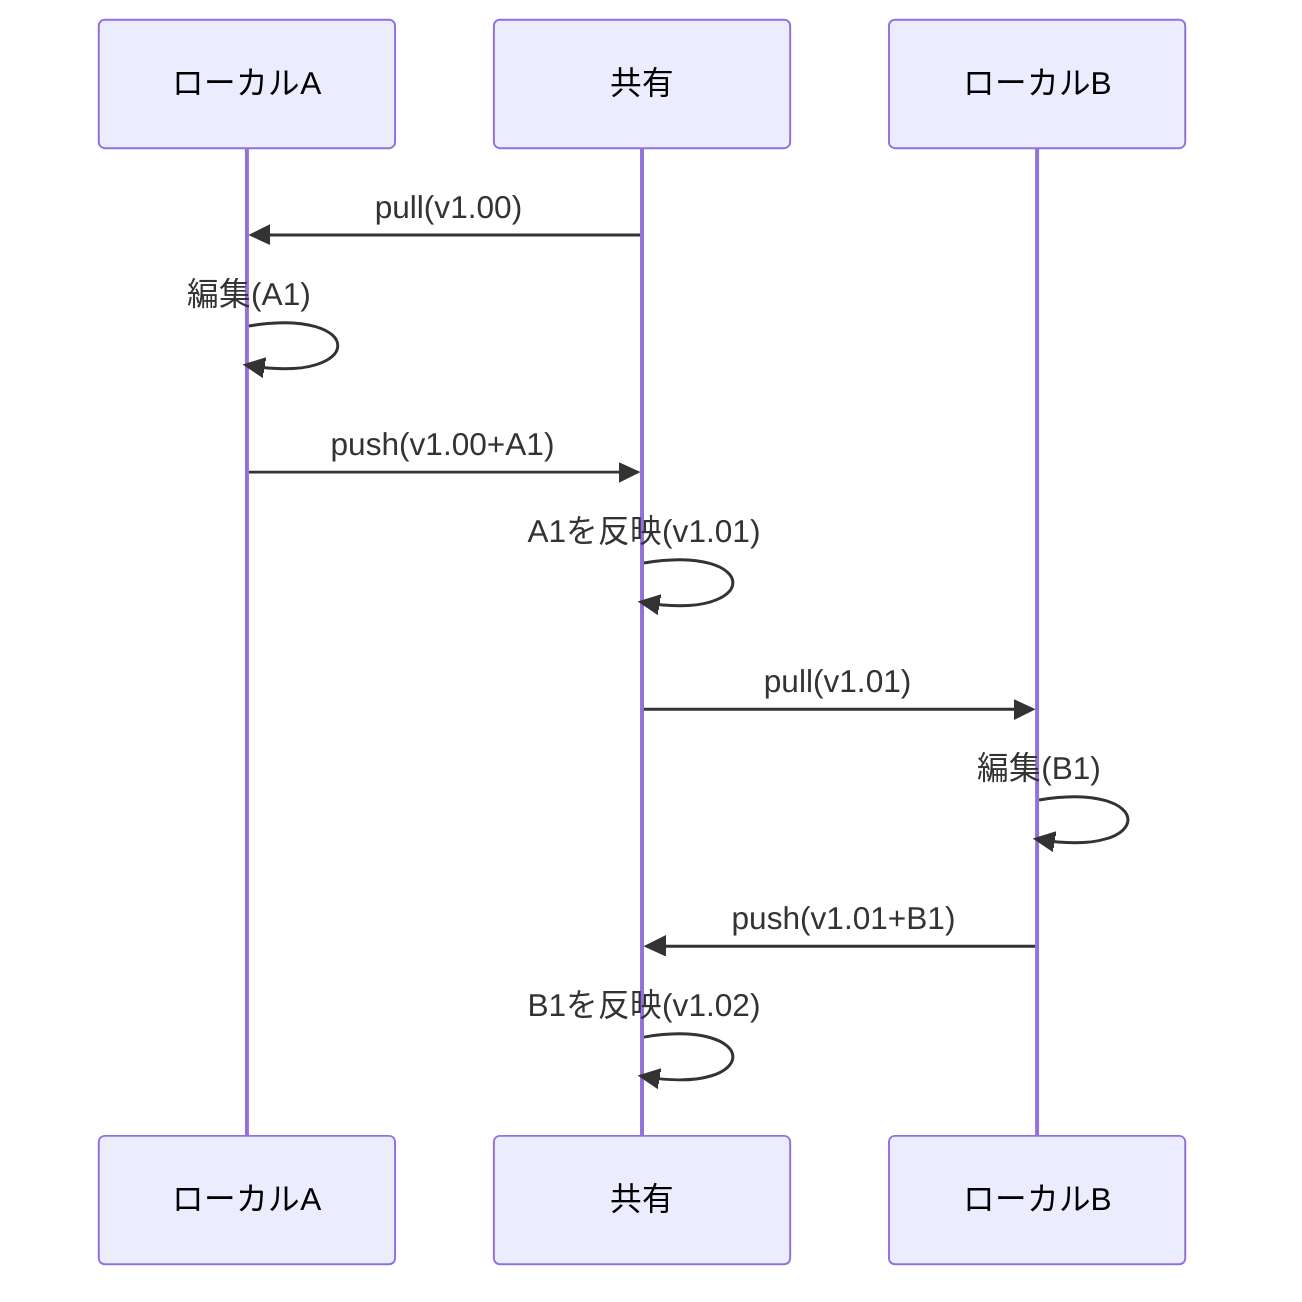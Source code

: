 sequenceDiagram
  participant ローカルA
  participant 共有
  participant ローカルB
  
  共有->>ローカルA: pull(v1.00)
  ローカルA->>ローカルA: 編集(A1)
  ローカルA->>共有: push(v1.00+A1)
  共有->>共有: A1を反映(v1.01)
  共有->>ローカルB: pull(v1.01)
  ローカルB->>ローカルB: 編集(B1)
  ローカルB->>共有: push(v1.01+B1)
  共有->>共有: B1を反映(v1.02)